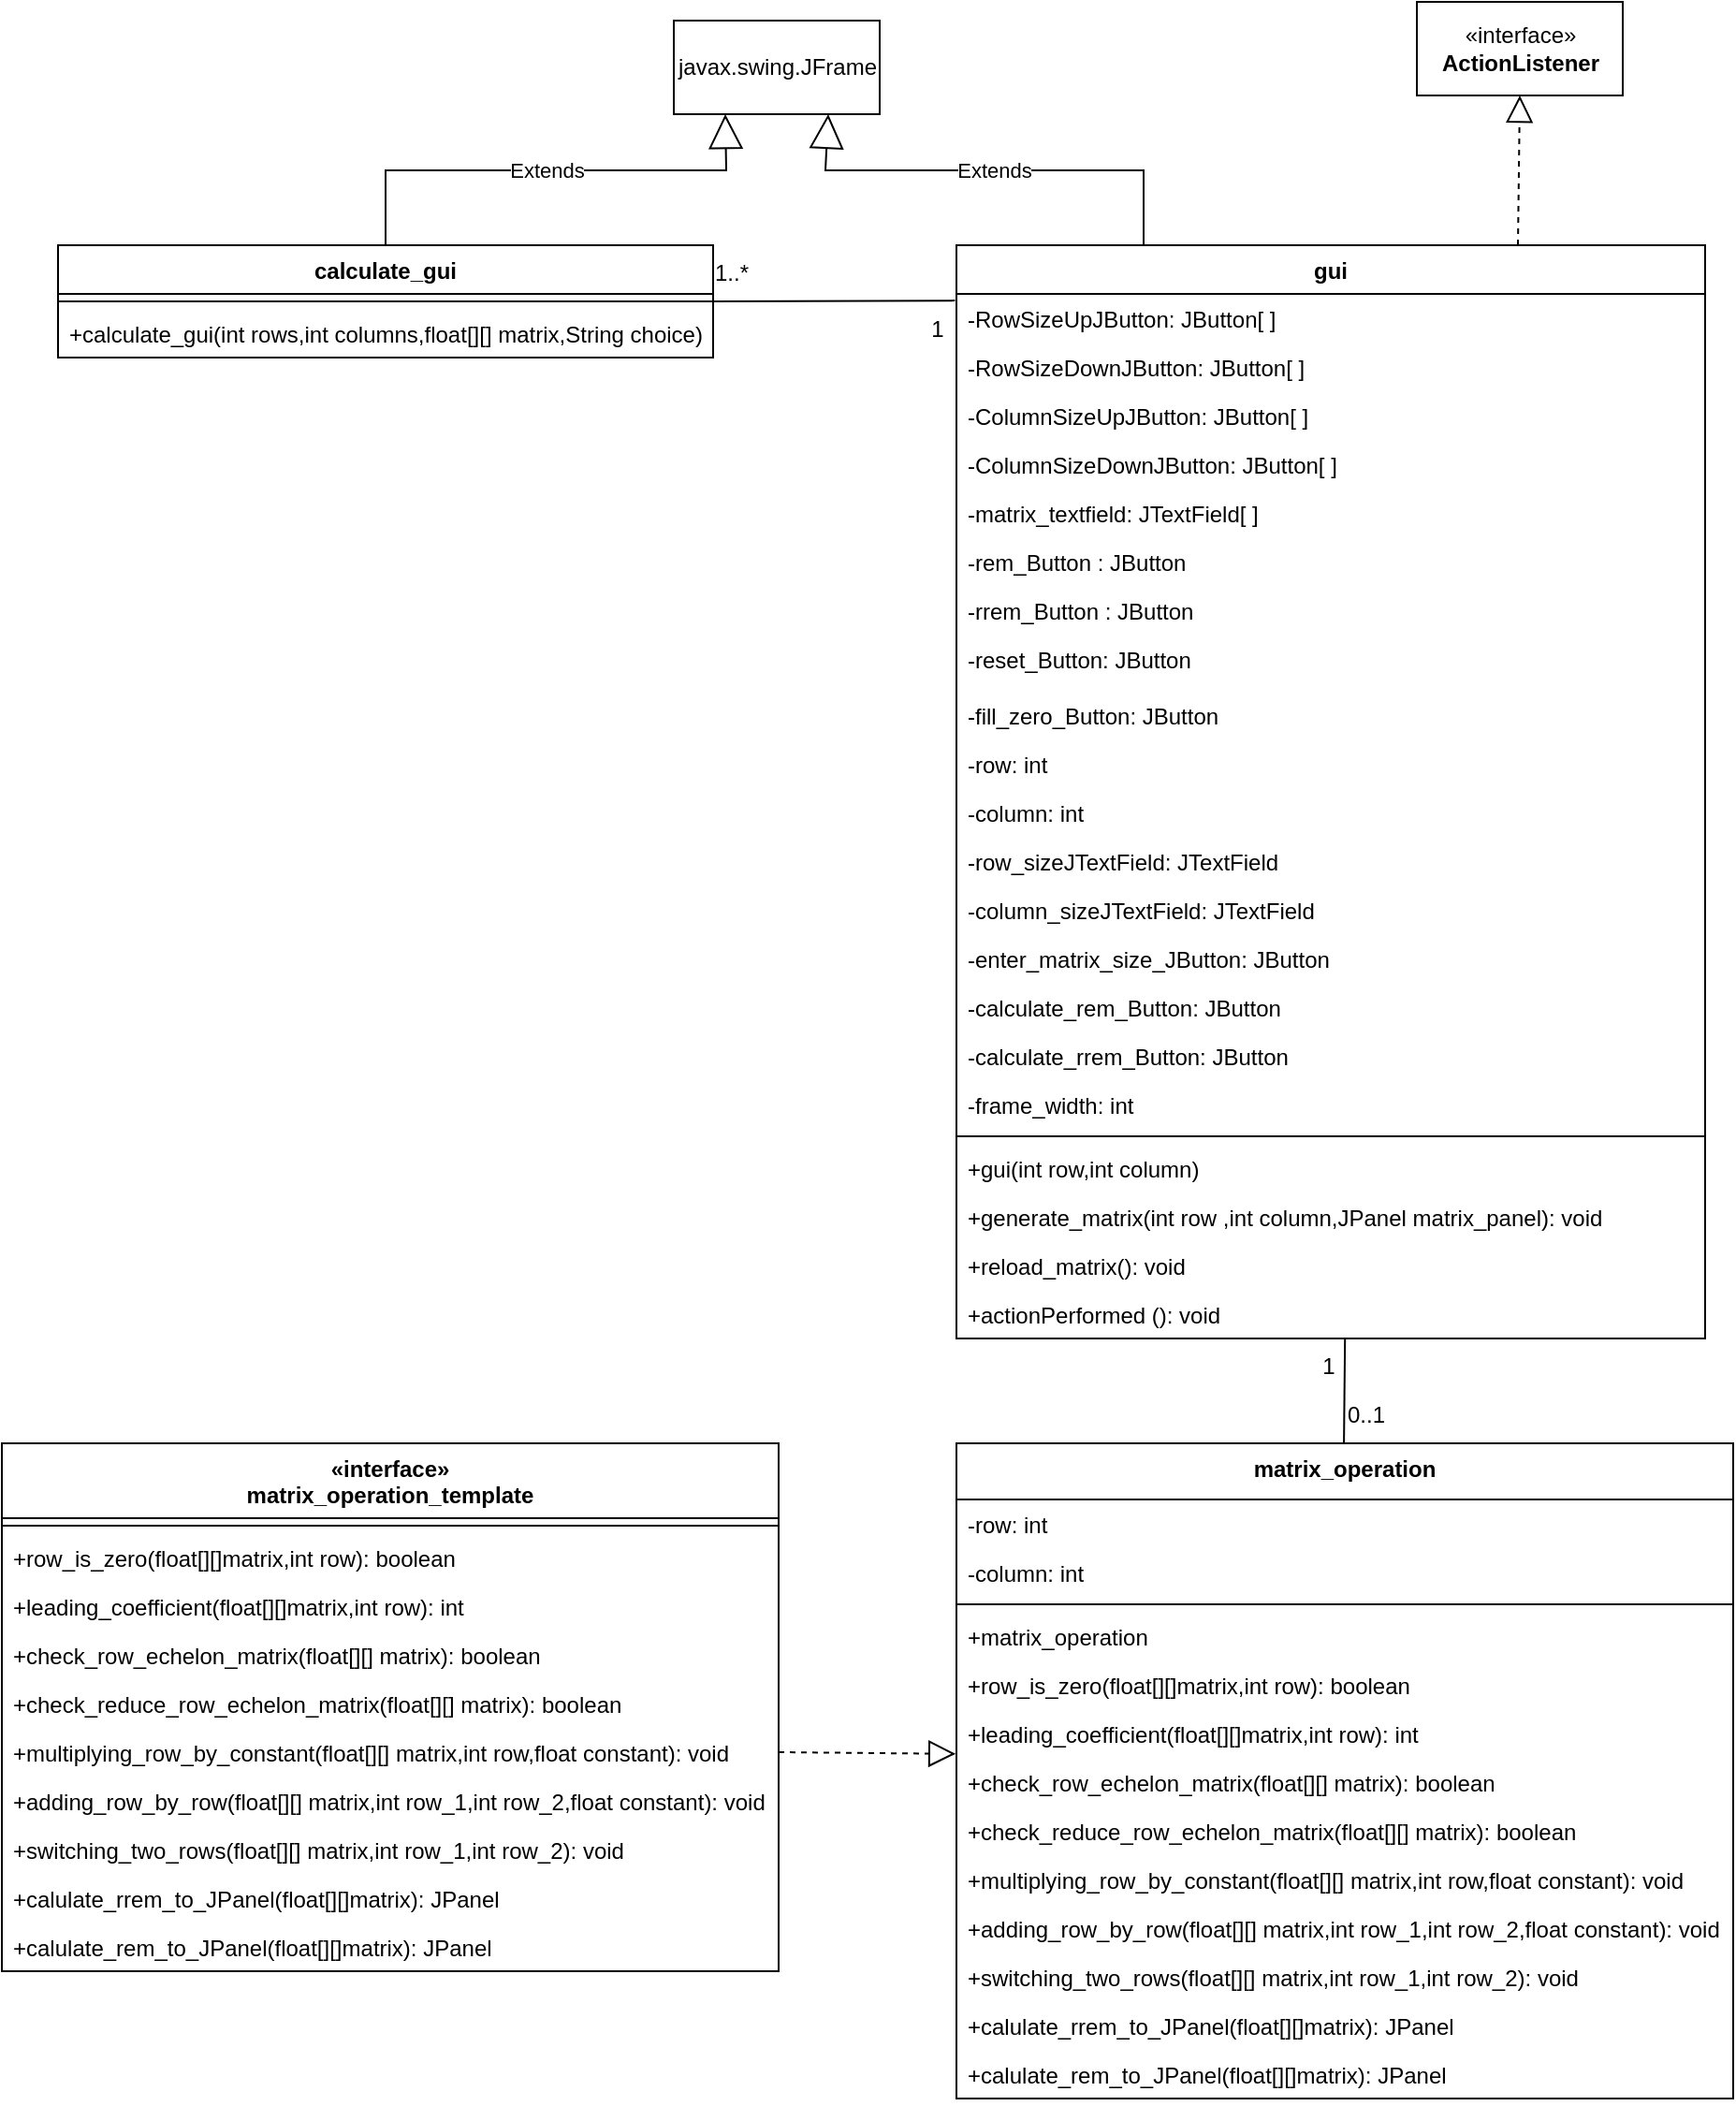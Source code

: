 <mxfile version="20.3.0" type="device"><diagram id="C5RBs43oDa-KdzZeNtuy" name="Page-1"><mxGraphModel dx="1578" dy="773" grid="1" gridSize="10" guides="1" tooltips="1" connect="1" arrows="1" fold="1" page="1" pageScale="1" pageWidth="827" pageHeight="1169" math="0" shadow="0"><root><mxCell id="WIyWlLk6GJQsqaUBKTNV-0"/><mxCell id="WIyWlLk6GJQsqaUBKTNV-1" parent="WIyWlLk6GJQsqaUBKTNV-0"/><mxCell id="iEl4PdFxKMrnsXezCqEX-8" value="gui" style="swimlane;fontStyle=1;align=center;verticalAlign=top;childLayout=stackLayout;horizontal=1;startSize=26;horizontalStack=0;resizeParent=1;resizeLast=0;collapsible=1;marginBottom=0;rounded=0;shadow=0;strokeWidth=1;" parent="WIyWlLk6GJQsqaUBKTNV-1" vertex="1"><mxGeometry x="510" y="160" width="400" height="584" as="geometry"><mxRectangle x="230" y="140" width="160" height="26" as="alternateBounds"/></mxGeometry></mxCell><mxCell id="KN2ty1aIpEclNl4TmAOF-11" value="-RowSizeUpJButton: JButton[ ]" style="text;align=left;verticalAlign=top;spacingLeft=4;spacingRight=4;overflow=hidden;rotatable=0;points=[[0,0.5],[1,0.5]];portConstraint=eastwest;" parent="iEl4PdFxKMrnsXezCqEX-8" vertex="1"><mxGeometry y="26" width="400" height="26" as="geometry"/></mxCell><mxCell id="KN2ty1aIpEclNl4TmAOF-14" value="-RowSizeDownJButton: JButton[ ]" style="text;align=left;verticalAlign=top;spacingLeft=4;spacingRight=4;overflow=hidden;rotatable=0;points=[[0,0.5],[1,0.5]];portConstraint=eastwest;" parent="iEl4PdFxKMrnsXezCqEX-8" vertex="1"><mxGeometry y="52" width="400" height="26" as="geometry"/></mxCell><mxCell id="KN2ty1aIpEclNl4TmAOF-12" value="-ColumnSizeUpJButton: JButton[ ]" style="text;align=left;verticalAlign=top;spacingLeft=4;spacingRight=4;overflow=hidden;rotatable=0;points=[[0,0.5],[1,0.5]];portConstraint=eastwest;" parent="iEl4PdFxKMrnsXezCqEX-8" vertex="1"><mxGeometry y="78" width="400" height="26" as="geometry"/></mxCell><mxCell id="KN2ty1aIpEclNl4TmAOF-13" value="-ColumnSizeDownJButton: JButton[ ]" style="text;align=left;verticalAlign=top;spacingLeft=4;spacingRight=4;overflow=hidden;rotatable=0;points=[[0,0.5],[1,0.5]];portConstraint=eastwest;" parent="iEl4PdFxKMrnsXezCqEX-8" vertex="1"><mxGeometry y="104" width="400" height="26" as="geometry"/></mxCell><mxCell id="iEl4PdFxKMrnsXezCqEX-9" value="-matrix_textfield: JTextField[ ]" style="text;align=left;verticalAlign=top;spacingLeft=4;spacingRight=4;overflow=hidden;rotatable=0;points=[[0,0.5],[1,0.5]];portConstraint=eastwest;" parent="iEl4PdFxKMrnsXezCqEX-8" vertex="1"><mxGeometry y="130" width="400" height="26" as="geometry"/></mxCell><mxCell id="iEl4PdFxKMrnsXezCqEX-10" value="-rem_Button : JButton" style="text;align=left;verticalAlign=top;spacingLeft=4;spacingRight=4;overflow=hidden;rotatable=0;points=[[0,0.5],[1,0.5]];portConstraint=eastwest;rounded=0;shadow=0;html=0;" parent="iEl4PdFxKMrnsXezCqEX-8" vertex="1"><mxGeometry y="156" width="400" height="26" as="geometry"/></mxCell><mxCell id="iEl4PdFxKMrnsXezCqEX-11" value="-rrem_Button : JButton" style="text;align=left;verticalAlign=top;spacingLeft=4;spacingRight=4;overflow=hidden;rotatable=0;points=[[0,0.5],[1,0.5]];portConstraint=eastwest;rounded=0;shadow=0;html=0;" parent="iEl4PdFxKMrnsXezCqEX-8" vertex="1"><mxGeometry y="182" width="400" height="26" as="geometry"/></mxCell><mxCell id="iEl4PdFxKMrnsXezCqEX-12" value="-reset_Button: JButton" style="text;align=left;verticalAlign=top;spacingLeft=4;spacingRight=4;overflow=hidden;rotatable=0;points=[[0,0.5],[1,0.5]];portConstraint=eastwest;" parent="iEl4PdFxKMrnsXezCqEX-8" vertex="1"><mxGeometry y="208" width="400" height="30" as="geometry"/></mxCell><mxCell id="iEl4PdFxKMrnsXezCqEX-13" value="-fill_zero_Button: JButton" style="text;align=left;verticalAlign=top;spacingLeft=4;spacingRight=4;overflow=hidden;rotatable=0;points=[[0,0.5],[1,0.5]];portConstraint=eastwest;rounded=0;shadow=0;html=0;" parent="iEl4PdFxKMrnsXezCqEX-8" vertex="1"><mxGeometry y="238" width="400" height="26" as="geometry"/></mxCell><mxCell id="iEl4PdFxKMrnsXezCqEX-21" value="-row: int" style="text;align=left;verticalAlign=top;spacingLeft=4;spacingRight=4;overflow=hidden;rotatable=0;points=[[0,0.5],[1,0.5]];portConstraint=eastwest;rounded=0;shadow=0;html=0;" parent="iEl4PdFxKMrnsXezCqEX-8" vertex="1"><mxGeometry y="264" width="400" height="26" as="geometry"/></mxCell><mxCell id="iEl4PdFxKMrnsXezCqEX-22" value="-column: int" style="text;align=left;verticalAlign=top;spacingLeft=4;spacingRight=4;overflow=hidden;rotatable=0;points=[[0,0.5],[1,0.5]];portConstraint=eastwest;rounded=0;shadow=0;html=0;" parent="iEl4PdFxKMrnsXezCqEX-8" vertex="1"><mxGeometry y="290" width="400" height="26" as="geometry"/></mxCell><mxCell id="KN2ty1aIpEclNl4TmAOF-15" value="-row_sizeJTextField: JTextField" style="text;align=left;verticalAlign=top;spacingLeft=4;spacingRight=4;overflow=hidden;rotatable=0;points=[[0,0.5],[1,0.5]];portConstraint=eastwest;rounded=0;shadow=0;html=0;" parent="iEl4PdFxKMrnsXezCqEX-8" vertex="1"><mxGeometry y="316" width="400" height="26" as="geometry"/></mxCell><mxCell id="KN2ty1aIpEclNl4TmAOF-17" value="-column_sizeJTextField: JTextField" style="text;align=left;verticalAlign=top;spacingLeft=4;spacingRight=4;overflow=hidden;rotatable=0;points=[[0,0.5],[1,0.5]];portConstraint=eastwest;rounded=0;shadow=0;html=0;" parent="iEl4PdFxKMrnsXezCqEX-8" vertex="1"><mxGeometry y="342" width="400" height="26" as="geometry"/></mxCell><mxCell id="KN2ty1aIpEclNl4TmAOF-16" value="-enter_matrix_size_JButton: JButton" style="text;align=left;verticalAlign=top;spacingLeft=4;spacingRight=4;overflow=hidden;rotatable=0;points=[[0,0.5],[1,0.5]];portConstraint=eastwest;rounded=0;shadow=0;html=0;" parent="iEl4PdFxKMrnsXezCqEX-8" vertex="1"><mxGeometry y="368" width="400" height="26" as="geometry"/></mxCell><mxCell id="HXKLa7cOEwcnxDhDHeLH-0" value="-calculate_rem_Button: JButton" style="text;align=left;verticalAlign=top;spacingLeft=4;spacingRight=4;overflow=hidden;rotatable=0;points=[[0,0.5],[1,0.5]];portConstraint=eastwest;rounded=0;shadow=0;html=0;" vertex="1" parent="iEl4PdFxKMrnsXezCqEX-8"><mxGeometry y="394" width="400" height="26" as="geometry"/></mxCell><mxCell id="HXKLa7cOEwcnxDhDHeLH-1" value="-calculate_rrem_Button: JButton" style="text;align=left;verticalAlign=top;spacingLeft=4;spacingRight=4;overflow=hidden;rotatable=0;points=[[0,0.5],[1,0.5]];portConstraint=eastwest;rounded=0;shadow=0;html=0;" vertex="1" parent="iEl4PdFxKMrnsXezCqEX-8"><mxGeometry y="420" width="400" height="26" as="geometry"/></mxCell><mxCell id="HXKLa7cOEwcnxDhDHeLH-4" value="-frame_width: int" style="text;align=left;verticalAlign=top;spacingLeft=4;spacingRight=4;overflow=hidden;rotatable=0;points=[[0,0.5],[1,0.5]];portConstraint=eastwest;rounded=0;shadow=0;html=0;" vertex="1" parent="iEl4PdFxKMrnsXezCqEX-8"><mxGeometry y="446" width="400" height="26" as="geometry"/></mxCell><mxCell id="iEl4PdFxKMrnsXezCqEX-14" value="" style="line;html=1;strokeWidth=1;align=left;verticalAlign=middle;spacingTop=-1;spacingLeft=3;spacingRight=3;rotatable=0;labelPosition=right;points=[];portConstraint=eastwest;" parent="iEl4PdFxKMrnsXezCqEX-8" vertex="1"><mxGeometry y="472" width="400" height="8" as="geometry"/></mxCell><mxCell id="HXKLa7cOEwcnxDhDHeLH-5" value="+gui(int row,int column)" style="text;align=left;verticalAlign=top;spacingLeft=4;spacingRight=4;overflow=hidden;rotatable=0;points=[[0,0.5],[1,0.5]];portConstraint=eastwest;rounded=0;shadow=0;html=0;" vertex="1" parent="iEl4PdFxKMrnsXezCqEX-8"><mxGeometry y="480" width="400" height="26" as="geometry"/></mxCell><mxCell id="HXKLa7cOEwcnxDhDHeLH-6" value="+generate_matrix(int row ,int column,JPanel matrix_panel): void" style="text;align=left;verticalAlign=top;spacingLeft=4;spacingRight=4;overflow=hidden;rotatable=0;points=[[0,0.5],[1,0.5]];portConstraint=eastwest;rounded=0;shadow=0;html=0;" vertex="1" parent="iEl4PdFxKMrnsXezCqEX-8"><mxGeometry y="506" width="400" height="26" as="geometry"/></mxCell><mxCell id="HXKLa7cOEwcnxDhDHeLH-7" value="+reload_matrix(): void" style="text;align=left;verticalAlign=top;spacingLeft=4;spacingRight=4;overflow=hidden;rotatable=0;points=[[0,0.5],[1,0.5]];portConstraint=eastwest;rounded=0;shadow=0;html=0;" vertex="1" parent="iEl4PdFxKMrnsXezCqEX-8"><mxGeometry y="532" width="400" height="26" as="geometry"/></mxCell><mxCell id="iEl4PdFxKMrnsXezCqEX-15" value="+actionPerformed (): void" style="text;align=left;verticalAlign=top;spacingLeft=4;spacingRight=4;overflow=hidden;rotatable=0;points=[[0,0.5],[1,0.5]];portConstraint=eastwest;rounded=0;shadow=0;html=0;" parent="iEl4PdFxKMrnsXezCqEX-8" vertex="1"><mxGeometry y="558" width="400" height="26" as="geometry"/></mxCell><mxCell id="iEl4PdFxKMrnsXezCqEX-23" value="" style="endArrow=none;html=1;rounded=0;exitX=0.519;exitY=0.995;exitDx=0;exitDy=0;exitPerimeter=0;" parent="WIyWlLk6GJQsqaUBKTNV-1" edge="1" source="iEl4PdFxKMrnsXezCqEX-15"><mxGeometry width="50" height="50" relative="1" as="geometry"><mxPoint x="716.91" y="740" as="sourcePoint"/><mxPoint x="716.91" y="813" as="targetPoint"/></mxGeometry></mxCell><mxCell id="iEl4PdFxKMrnsXezCqEX-24" value="«interface»&lt;br&gt;&lt;b&gt;ActionListener&lt;/b&gt;" style="html=1;" parent="WIyWlLk6GJQsqaUBKTNV-1" vertex="1"><mxGeometry x="756" y="30" width="110" height="50" as="geometry"/></mxCell><mxCell id="iEl4PdFxKMrnsXezCqEX-25" value="" style="endArrow=block;dashed=1;endFill=0;endSize=12;html=1;rounded=0;entryX=0.5;entryY=1;entryDx=0;entryDy=0;exitX=0.75;exitY=0;exitDx=0;exitDy=0;" parent="WIyWlLk6GJQsqaUBKTNV-1" edge="1" target="iEl4PdFxKMrnsXezCqEX-24" source="iEl4PdFxKMrnsXezCqEX-8"><mxGeometry width="160" relative="1" as="geometry"><mxPoint x="649.5" y="160" as="sourcePoint"/><mxPoint x="649.5" y="90" as="targetPoint"/><Array as="points"/></mxGeometry></mxCell><mxCell id="iEl4PdFxKMrnsXezCqEX-42" value="0..1" style="text;html=1;strokeColor=none;fillColor=none;align=center;verticalAlign=middle;whiteSpace=wrap;rounded=0;" parent="WIyWlLk6GJQsqaUBKTNV-1" vertex="1"><mxGeometry x="719" y="770" width="20" height="30" as="geometry"/></mxCell><mxCell id="iEl4PdFxKMrnsXezCqEX-43" value="1" style="text;html=1;strokeColor=none;fillColor=none;align=center;verticalAlign=middle;whiteSpace=wrap;rounded=0;" parent="WIyWlLk6GJQsqaUBKTNV-1" vertex="1"><mxGeometry x="699" y="744" width="20" height="30" as="geometry"/></mxCell><mxCell id="iEl4PdFxKMrnsXezCqEX-45" value="" style="endArrow=block;dashed=1;endFill=0;endSize=12;html=1;rounded=0;exitX=1;exitY=0.5;exitDx=0;exitDy=0;entryX=-0.001;entryY=-0.081;entryDx=0;entryDy=0;entryPerimeter=0;" parent="WIyWlLk6GJQsqaUBKTNV-1" source="HXKLa7cOEwcnxDhDHeLH-28" target="HXKLa7cOEwcnxDhDHeLH-37" edge="1"><mxGeometry width="160" relative="1" as="geometry"><mxPoint x="220" y="601" as="sourcePoint"/><mxPoint x="300" y="809.0" as="targetPoint"/></mxGeometry></mxCell><mxCell id="HXKLa7cOEwcnxDhDHeLH-2" value="javax.swing.JFrame" style="html=1;" vertex="1" parent="WIyWlLk6GJQsqaUBKTNV-1"><mxGeometry x="359" y="40" width="110" height="50" as="geometry"/></mxCell><mxCell id="HXKLa7cOEwcnxDhDHeLH-8" value="calculate_gui" style="swimlane;fontStyle=1;align=center;verticalAlign=top;childLayout=stackLayout;horizontal=1;startSize=26;horizontalStack=0;resizeParent=1;resizeParentMax=0;resizeLast=0;collapsible=1;marginBottom=0;" vertex="1" parent="WIyWlLk6GJQsqaUBKTNV-1"><mxGeometry x="30" y="160" width="350" height="60" as="geometry"/></mxCell><mxCell id="HXKLa7cOEwcnxDhDHeLH-10" value="" style="line;strokeWidth=1;fillColor=none;align=left;verticalAlign=middle;spacingTop=-1;spacingLeft=3;spacingRight=3;rotatable=0;labelPosition=right;points=[];portConstraint=eastwest;strokeColor=inherit;" vertex="1" parent="HXKLa7cOEwcnxDhDHeLH-8"><mxGeometry y="26" width="350" height="8" as="geometry"/></mxCell><mxCell id="HXKLa7cOEwcnxDhDHeLH-11" value="+calculate_gui(int rows,int columns,float[][] matrix,String choice)" style="text;strokeColor=none;fillColor=none;align=left;verticalAlign=top;spacingLeft=4;spacingRight=4;overflow=hidden;rotatable=0;points=[[0,0.5],[1,0.5]];portConstraint=eastwest;" vertex="1" parent="HXKLa7cOEwcnxDhDHeLH-8"><mxGeometry y="34" width="350" height="26" as="geometry"/></mxCell><mxCell id="HXKLa7cOEwcnxDhDHeLH-14" value="Extends" style="endArrow=block;endSize=16;endFill=0;html=1;rounded=0;exitX=0.5;exitY=0;exitDx=0;exitDy=0;entryX=0.25;entryY=1;entryDx=0;entryDy=0;" edge="1" parent="WIyWlLk6GJQsqaUBKTNV-1" source="HXKLa7cOEwcnxDhDHeLH-8" target="HXKLa7cOEwcnxDhDHeLH-2"><mxGeometry width="160" relative="1" as="geometry"><mxPoint x="199" y="120" as="sourcePoint"/><mxPoint x="359" y="120" as="targetPoint"/><Array as="points"><mxPoint x="205" y="120"/><mxPoint x="387" y="120"/></Array></mxGeometry></mxCell><mxCell id="HXKLa7cOEwcnxDhDHeLH-15" value="Extends" style="endArrow=block;endSize=16;endFill=0;html=1;rounded=0;exitX=0.25;exitY=0;exitDx=0;exitDy=0;entryX=0.75;entryY=1;entryDx=0;entryDy=0;" edge="1" parent="WIyWlLk6GJQsqaUBKTNV-1" source="iEl4PdFxKMrnsXezCqEX-8" target="HXKLa7cOEwcnxDhDHeLH-2"><mxGeometry width="160" relative="1" as="geometry"><mxPoint x="215" y="170" as="sourcePoint"/><mxPoint x="396.5" y="100" as="targetPoint"/><Array as="points"><mxPoint x="610" y="120"/><mxPoint x="440" y="120"/></Array></mxGeometry></mxCell><mxCell id="HXKLa7cOEwcnxDhDHeLH-21" value="«interface»&#10;matrix_operation_template" style="swimlane;fontStyle=1;align=center;verticalAlign=top;childLayout=stackLayout;horizontal=1;startSize=40;horizontalStack=0;resizeParent=1;resizeParentMax=0;resizeLast=0;collapsible=1;marginBottom=0;" vertex="1" parent="WIyWlLk6GJQsqaUBKTNV-1"><mxGeometry y="800" width="415" height="282" as="geometry"/></mxCell><mxCell id="HXKLa7cOEwcnxDhDHeLH-23" value="" style="line;strokeWidth=1;fillColor=none;align=left;verticalAlign=middle;spacingTop=-1;spacingLeft=3;spacingRight=3;rotatable=0;labelPosition=right;points=[];portConstraint=eastwest;strokeColor=inherit;" vertex="1" parent="HXKLa7cOEwcnxDhDHeLH-21"><mxGeometry y="40" width="415" height="8" as="geometry"/></mxCell><mxCell id="HXKLa7cOEwcnxDhDHeLH-24" value="+row_is_zero(float[][]matrix,int row): boolean" style="text;strokeColor=none;fillColor=none;align=left;verticalAlign=top;spacingLeft=4;spacingRight=4;overflow=hidden;rotatable=0;points=[[0,0.5],[1,0.5]];portConstraint=eastwest;" vertex="1" parent="HXKLa7cOEwcnxDhDHeLH-21"><mxGeometry y="48" width="415" height="26" as="geometry"/></mxCell><mxCell id="HXKLa7cOEwcnxDhDHeLH-25" value="+leading_coefficient(float[][]matrix,int row): int" style="text;strokeColor=none;fillColor=none;align=left;verticalAlign=top;spacingLeft=4;spacingRight=4;overflow=hidden;rotatable=0;points=[[0,0.5],[1,0.5]];portConstraint=eastwest;" vertex="1" parent="HXKLa7cOEwcnxDhDHeLH-21"><mxGeometry y="74" width="415" height="26" as="geometry"/></mxCell><mxCell id="HXKLa7cOEwcnxDhDHeLH-26" value="+check_row_echelon_matrix(float[][] matrix): boolean" style="text;strokeColor=none;fillColor=none;align=left;verticalAlign=top;spacingLeft=4;spacingRight=4;overflow=hidden;rotatable=0;points=[[0,0.5],[1,0.5]];portConstraint=eastwest;" vertex="1" parent="HXKLa7cOEwcnxDhDHeLH-21"><mxGeometry y="100" width="415" height="26" as="geometry"/></mxCell><mxCell id="HXKLa7cOEwcnxDhDHeLH-27" value="+check_reduce_row_echelon_matrix(float[][] matrix): boolean" style="text;strokeColor=none;fillColor=none;align=left;verticalAlign=top;spacingLeft=4;spacingRight=4;overflow=hidden;rotatable=0;points=[[0,0.5],[1,0.5]];portConstraint=eastwest;" vertex="1" parent="HXKLa7cOEwcnxDhDHeLH-21"><mxGeometry y="126" width="415" height="26" as="geometry"/></mxCell><mxCell id="HXKLa7cOEwcnxDhDHeLH-28" value="+multiplying_row_by_constant(float[][] matrix,int row,float constant): void" style="text;strokeColor=none;fillColor=none;align=left;verticalAlign=top;spacingLeft=4;spacingRight=4;overflow=hidden;rotatable=0;points=[[0,0.5],[1,0.5]];portConstraint=eastwest;" vertex="1" parent="HXKLa7cOEwcnxDhDHeLH-21"><mxGeometry y="152" width="415" height="26" as="geometry"/></mxCell><mxCell id="HXKLa7cOEwcnxDhDHeLH-29" value="+adding_row_by_row(float[][] matrix,int row_1,int row_2,float constant): void" style="text;strokeColor=none;fillColor=none;align=left;verticalAlign=top;spacingLeft=4;spacingRight=4;overflow=hidden;rotatable=0;points=[[0,0.5],[1,0.5]];portConstraint=eastwest;" vertex="1" parent="HXKLa7cOEwcnxDhDHeLH-21"><mxGeometry y="178" width="415" height="26" as="geometry"/></mxCell><mxCell id="HXKLa7cOEwcnxDhDHeLH-30" value="+switching_two_rows(float[][] matrix,int row_1,int row_2): void" style="text;strokeColor=none;fillColor=none;align=left;verticalAlign=top;spacingLeft=4;spacingRight=4;overflow=hidden;rotatable=0;points=[[0,0.5],[1,0.5]];portConstraint=eastwest;" vertex="1" parent="HXKLa7cOEwcnxDhDHeLH-21"><mxGeometry y="204" width="415" height="26" as="geometry"/></mxCell><mxCell id="HXKLa7cOEwcnxDhDHeLH-31" value="+calulate_rrem_to_JPanel(float[][]matrix): JPanel" style="text;strokeColor=none;fillColor=none;align=left;verticalAlign=top;spacingLeft=4;spacingRight=4;overflow=hidden;rotatable=0;points=[[0,0.5],[1,0.5]];portConstraint=eastwest;" vertex="1" parent="HXKLa7cOEwcnxDhDHeLH-21"><mxGeometry y="230" width="415" height="26" as="geometry"/></mxCell><mxCell id="HXKLa7cOEwcnxDhDHeLH-32" value="+calulate_rem_to_JPanel(float[][]matrix): JPanel" style="text;strokeColor=none;fillColor=none;align=left;verticalAlign=top;spacingLeft=4;spacingRight=4;overflow=hidden;rotatable=0;points=[[0,0.5],[1,0.5]];portConstraint=eastwest;" vertex="1" parent="HXKLa7cOEwcnxDhDHeLH-21"><mxGeometry y="256" width="415" height="26" as="geometry"/></mxCell><mxCell id="HXKLa7cOEwcnxDhDHeLH-33" value="matrix_operation" style="swimlane;fontStyle=1;align=center;verticalAlign=top;childLayout=stackLayout;horizontal=1;startSize=30;horizontalStack=0;resizeParent=1;resizeParentMax=0;resizeLast=0;collapsible=1;marginBottom=0;" vertex="1" parent="WIyWlLk6GJQsqaUBKTNV-1"><mxGeometry x="510" y="800" width="415" height="350" as="geometry"/></mxCell><mxCell id="HXKLa7cOEwcnxDhDHeLH-44" value="-row: int" style="text;strokeColor=none;fillColor=none;align=left;verticalAlign=top;spacingLeft=4;spacingRight=4;overflow=hidden;rotatable=0;points=[[0,0.5],[1,0.5]];portConstraint=eastwest;" vertex="1" parent="HXKLa7cOEwcnxDhDHeLH-33"><mxGeometry y="30" width="415" height="26" as="geometry"/></mxCell><mxCell id="HXKLa7cOEwcnxDhDHeLH-45" value="-column: int" style="text;strokeColor=none;fillColor=none;align=left;verticalAlign=top;spacingLeft=4;spacingRight=4;overflow=hidden;rotatable=0;points=[[0,0.5],[1,0.5]];portConstraint=eastwest;" vertex="1" parent="HXKLa7cOEwcnxDhDHeLH-33"><mxGeometry y="56" width="415" height="26" as="geometry"/></mxCell><mxCell id="HXKLa7cOEwcnxDhDHeLH-34" value="" style="line;strokeWidth=1;fillColor=none;align=left;verticalAlign=middle;spacingTop=-1;spacingLeft=3;spacingRight=3;rotatable=0;labelPosition=right;points=[];portConstraint=eastwest;strokeColor=inherit;" vertex="1" parent="HXKLa7cOEwcnxDhDHeLH-33"><mxGeometry y="82" width="415" height="8" as="geometry"/></mxCell><mxCell id="HXKLa7cOEwcnxDhDHeLH-46" value="+matrix_operation" style="text;strokeColor=none;fillColor=none;align=left;verticalAlign=top;spacingLeft=4;spacingRight=4;overflow=hidden;rotatable=0;points=[[0,0.5],[1,0.5]];portConstraint=eastwest;" vertex="1" parent="HXKLa7cOEwcnxDhDHeLH-33"><mxGeometry y="90" width="415" height="26" as="geometry"/></mxCell><mxCell id="HXKLa7cOEwcnxDhDHeLH-35" value="+row_is_zero(float[][]matrix,int row): boolean" style="text;strokeColor=none;fillColor=none;align=left;verticalAlign=top;spacingLeft=4;spacingRight=4;overflow=hidden;rotatable=0;points=[[0,0.5],[1,0.5]];portConstraint=eastwest;" vertex="1" parent="HXKLa7cOEwcnxDhDHeLH-33"><mxGeometry y="116" width="415" height="26" as="geometry"/></mxCell><mxCell id="HXKLa7cOEwcnxDhDHeLH-36" value="+leading_coefficient(float[][]matrix,int row): int" style="text;strokeColor=none;fillColor=none;align=left;verticalAlign=top;spacingLeft=4;spacingRight=4;overflow=hidden;rotatable=0;points=[[0,0.5],[1,0.5]];portConstraint=eastwest;" vertex="1" parent="HXKLa7cOEwcnxDhDHeLH-33"><mxGeometry y="142" width="415" height="26" as="geometry"/></mxCell><mxCell id="HXKLa7cOEwcnxDhDHeLH-37" value="+check_row_echelon_matrix(float[][] matrix): boolean" style="text;strokeColor=none;fillColor=none;align=left;verticalAlign=top;spacingLeft=4;spacingRight=4;overflow=hidden;rotatable=0;points=[[0,0.5],[1,0.5]];portConstraint=eastwest;" vertex="1" parent="HXKLa7cOEwcnxDhDHeLH-33"><mxGeometry y="168" width="415" height="26" as="geometry"/></mxCell><mxCell id="HXKLa7cOEwcnxDhDHeLH-38" value="+check_reduce_row_echelon_matrix(float[][] matrix): boolean" style="text;strokeColor=none;fillColor=none;align=left;verticalAlign=top;spacingLeft=4;spacingRight=4;overflow=hidden;rotatable=0;points=[[0,0.5],[1,0.5]];portConstraint=eastwest;" vertex="1" parent="HXKLa7cOEwcnxDhDHeLH-33"><mxGeometry y="194" width="415" height="26" as="geometry"/></mxCell><mxCell id="HXKLa7cOEwcnxDhDHeLH-39" value="+multiplying_row_by_constant(float[][] matrix,int row,float constant): void" style="text;strokeColor=none;fillColor=none;align=left;verticalAlign=top;spacingLeft=4;spacingRight=4;overflow=hidden;rotatable=0;points=[[0,0.5],[1,0.5]];portConstraint=eastwest;" vertex="1" parent="HXKLa7cOEwcnxDhDHeLH-33"><mxGeometry y="220" width="415" height="26" as="geometry"/></mxCell><mxCell id="HXKLa7cOEwcnxDhDHeLH-40" value="+adding_row_by_row(float[][] matrix,int row_1,int row_2,float constant): void" style="text;strokeColor=none;fillColor=none;align=left;verticalAlign=top;spacingLeft=4;spacingRight=4;overflow=hidden;rotatable=0;points=[[0,0.5],[1,0.5]];portConstraint=eastwest;" vertex="1" parent="HXKLa7cOEwcnxDhDHeLH-33"><mxGeometry y="246" width="415" height="26" as="geometry"/></mxCell><mxCell id="HXKLa7cOEwcnxDhDHeLH-41" value="+switching_two_rows(float[][] matrix,int row_1,int row_2): void" style="text;strokeColor=none;fillColor=none;align=left;verticalAlign=top;spacingLeft=4;spacingRight=4;overflow=hidden;rotatable=0;points=[[0,0.5],[1,0.5]];portConstraint=eastwest;" vertex="1" parent="HXKLa7cOEwcnxDhDHeLH-33"><mxGeometry y="272" width="415" height="26" as="geometry"/></mxCell><mxCell id="HXKLa7cOEwcnxDhDHeLH-42" value="+calulate_rrem_to_JPanel(float[][]matrix): JPanel" style="text;strokeColor=none;fillColor=none;align=left;verticalAlign=top;spacingLeft=4;spacingRight=4;overflow=hidden;rotatable=0;points=[[0,0.5],[1,0.5]];portConstraint=eastwest;" vertex="1" parent="HXKLa7cOEwcnxDhDHeLH-33"><mxGeometry y="298" width="415" height="26" as="geometry"/></mxCell><mxCell id="HXKLa7cOEwcnxDhDHeLH-43" value="+calulate_rem_to_JPanel(float[][]matrix): JPanel" style="text;strokeColor=none;fillColor=none;align=left;verticalAlign=top;spacingLeft=4;spacingRight=4;overflow=hidden;rotatable=0;points=[[0,0.5],[1,0.5]];portConstraint=eastwest;" vertex="1" parent="HXKLa7cOEwcnxDhDHeLH-33"><mxGeometry y="324" width="415" height="26" as="geometry"/></mxCell><mxCell id="HXKLa7cOEwcnxDhDHeLH-47" value="" style="endArrow=none;html=1;rounded=0;exitX=1;exitY=0.5;exitDx=0;exitDy=0;entryX=-0.002;entryY=0.137;entryDx=0;entryDy=0;entryPerimeter=0;" edge="1" parent="WIyWlLk6GJQsqaUBKTNV-1" source="HXKLa7cOEwcnxDhDHeLH-8" target="KN2ty1aIpEclNl4TmAOF-11"><mxGeometry width="50" height="50" relative="1" as="geometry"><mxPoint x="120" y="400" as="sourcePoint"/><mxPoint x="490" y="190" as="targetPoint"/></mxGeometry></mxCell><mxCell id="HXKLa7cOEwcnxDhDHeLH-48" value="1..*" style="text;html=1;strokeColor=none;fillColor=none;align=center;verticalAlign=middle;whiteSpace=wrap;rounded=0;" vertex="1" parent="WIyWlLk6GJQsqaUBKTNV-1"><mxGeometry x="380" y="160" width="20" height="30" as="geometry"/></mxCell><mxCell id="HXKLa7cOEwcnxDhDHeLH-49" value="1" style="text;html=1;strokeColor=none;fillColor=none;align=center;verticalAlign=middle;whiteSpace=wrap;rounded=0;" vertex="1" parent="WIyWlLk6GJQsqaUBKTNV-1"><mxGeometry x="490" y="190" width="20" height="30" as="geometry"/></mxCell></root></mxGraphModel></diagram></mxfile>